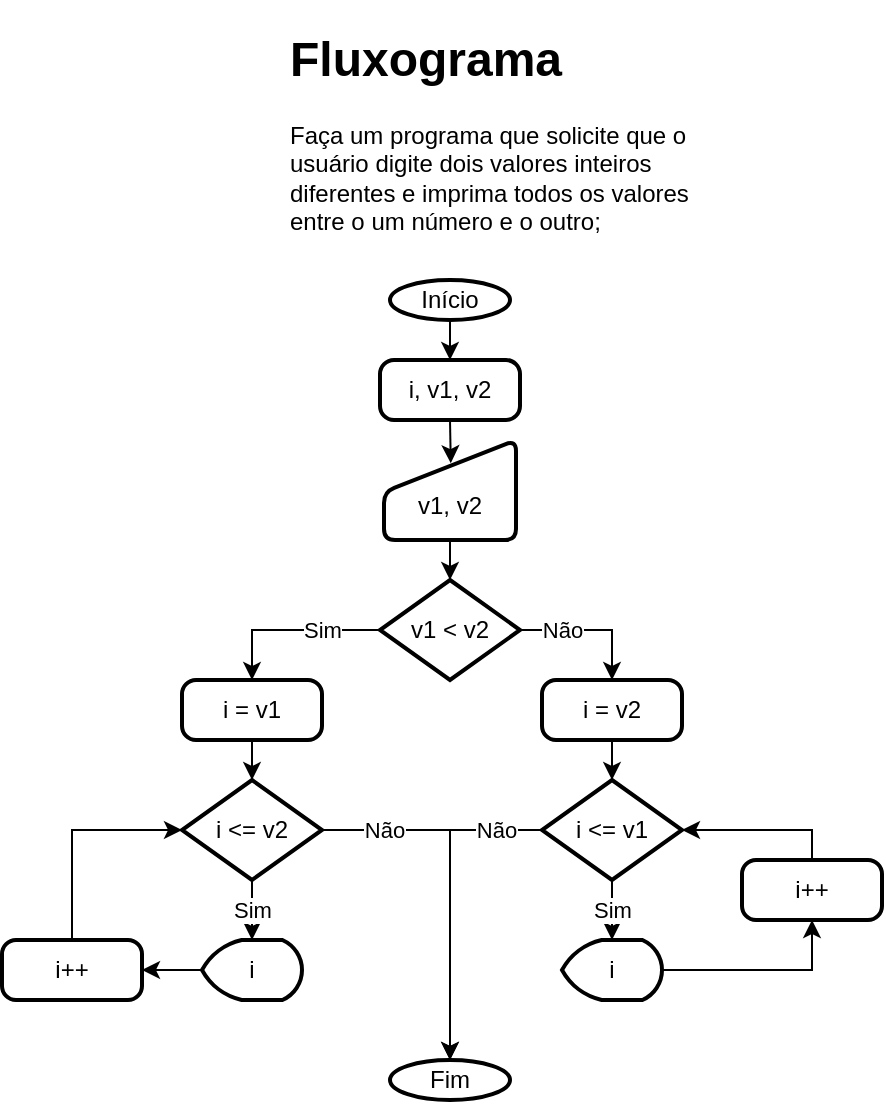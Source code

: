 <mxfile version="23.1.7" type="device">
  <diagram name="Página-1" id="HywAWnOtGF0BsKd9ol2O">
    <mxGraphModel dx="819" dy="446" grid="1" gridSize="10" guides="1" tooltips="1" connect="1" arrows="1" fold="1" page="1" pageScale="1" pageWidth="827" pageHeight="1169" math="0" shadow="0">
      <root>
        <mxCell id="0" />
        <mxCell id="1" parent="0" />
        <mxCell id="TKPtklyjMfGdLKc8OTxB-3" value="&lt;h1&gt;Fluxograma&lt;/h1&gt;&lt;p&gt;&lt;/p&gt;Faça um programa que solicite que o usuário digite dois valores inteiros diferentes e imprima todos os valores entre o um número e o outro;" style="text;html=1;spacing=5;spacingTop=-20;whiteSpace=wrap;overflow=hidden;rounded=0;" vertex="1" parent="1">
          <mxGeometry x="299" y="40" width="230" height="110" as="geometry" />
        </mxCell>
        <mxCell id="TKPtklyjMfGdLKc8OTxB-8" style="edgeStyle=orthogonalEdgeStyle;rounded=0;orthogonalLoop=1;jettySize=auto;html=1;exitX=0.5;exitY=1;exitDx=0;exitDy=0;exitPerimeter=0;entryX=0.5;entryY=0;entryDx=0;entryDy=0;" edge="1" parent="1" source="TKPtklyjMfGdLKc8OTxB-4" target="TKPtklyjMfGdLKc8OTxB-5">
          <mxGeometry relative="1" as="geometry" />
        </mxCell>
        <mxCell id="TKPtklyjMfGdLKc8OTxB-4" value="Início" style="strokeWidth=2;html=1;shape=mxgraph.flowchart.start_1;whiteSpace=wrap;" vertex="1" parent="1">
          <mxGeometry x="354" y="170" width="60" height="20" as="geometry" />
        </mxCell>
        <mxCell id="TKPtklyjMfGdLKc8OTxB-5" value="i, v1, v2" style="rounded=1;whiteSpace=wrap;html=1;absoluteArcSize=1;arcSize=14;strokeWidth=2;" vertex="1" parent="1">
          <mxGeometry x="349" y="210" width="70" height="30" as="geometry" />
        </mxCell>
        <mxCell id="TKPtklyjMfGdLKc8OTxB-6" value="&lt;br&gt;v1, v2" style="html=1;strokeWidth=2;shape=manualInput;whiteSpace=wrap;rounded=1;size=26;arcSize=11;" vertex="1" parent="1">
          <mxGeometry x="351" y="250" width="66" height="50" as="geometry" />
        </mxCell>
        <mxCell id="TKPtklyjMfGdLKc8OTxB-11" value="Sim" style="edgeStyle=orthogonalEdgeStyle;rounded=0;orthogonalLoop=1;jettySize=auto;html=1;exitX=0;exitY=0.5;exitDx=0;exitDy=0;exitPerimeter=0;entryX=0.5;entryY=0;entryDx=0;entryDy=0;" edge="1" parent="1" source="TKPtklyjMfGdLKc8OTxB-7" target="TKPtklyjMfGdLKc8OTxB-12">
          <mxGeometry x="-0.348" relative="1" as="geometry">
            <mxPoint x="290" y="345.2" as="targetPoint" />
            <mxPoint as="offset" />
          </mxGeometry>
        </mxCell>
        <mxCell id="TKPtklyjMfGdLKc8OTxB-22" value="Não" style="edgeStyle=orthogonalEdgeStyle;rounded=0;orthogonalLoop=1;jettySize=auto;html=1;exitX=1;exitY=0.5;exitDx=0;exitDy=0;exitPerimeter=0;entryX=0.5;entryY=0;entryDx=0;entryDy=0;" edge="1" parent="1" source="TKPtklyjMfGdLKc8OTxB-7" target="TKPtklyjMfGdLKc8OTxB-23">
          <mxGeometry x="-0.408" relative="1" as="geometry">
            <mxPoint x="500" y="345.2" as="targetPoint" />
            <mxPoint as="offset" />
          </mxGeometry>
        </mxCell>
        <mxCell id="TKPtklyjMfGdLKc8OTxB-7" value="v1 &amp;lt; v2" style="strokeWidth=2;html=1;shape=mxgraph.flowchart.decision;whiteSpace=wrap;" vertex="1" parent="1">
          <mxGeometry x="349" y="320" width="70" height="50" as="geometry" />
        </mxCell>
        <mxCell id="TKPtklyjMfGdLKc8OTxB-9" style="edgeStyle=orthogonalEdgeStyle;rounded=0;orthogonalLoop=1;jettySize=auto;html=1;exitX=0.5;exitY=1;exitDx=0;exitDy=0;entryX=0.506;entryY=0.232;entryDx=0;entryDy=0;entryPerimeter=0;" edge="1" parent="1" source="TKPtklyjMfGdLKc8OTxB-5" target="TKPtklyjMfGdLKc8OTxB-6">
          <mxGeometry relative="1" as="geometry" />
        </mxCell>
        <mxCell id="TKPtklyjMfGdLKc8OTxB-10" style="edgeStyle=orthogonalEdgeStyle;rounded=0;orthogonalLoop=1;jettySize=auto;html=1;exitX=0.5;exitY=1;exitDx=0;exitDy=0;entryX=0.5;entryY=0;entryDx=0;entryDy=0;entryPerimeter=0;" edge="1" parent="1" source="TKPtklyjMfGdLKc8OTxB-6" target="TKPtklyjMfGdLKc8OTxB-7">
          <mxGeometry relative="1" as="geometry" />
        </mxCell>
        <mxCell id="TKPtklyjMfGdLKc8OTxB-12" value="i = v1" style="rounded=1;whiteSpace=wrap;html=1;absoluteArcSize=1;arcSize=14;strokeWidth=2;" vertex="1" parent="1">
          <mxGeometry x="250" y="370" width="70" height="30" as="geometry" />
        </mxCell>
        <mxCell id="TKPtklyjMfGdLKc8OTxB-20" value="Não" style="edgeStyle=orthogonalEdgeStyle;rounded=0;orthogonalLoop=1;jettySize=auto;html=1;exitX=1;exitY=0.5;exitDx=0;exitDy=0;exitPerimeter=0;entryX=0.5;entryY=0;entryDx=0;entryDy=0;entryPerimeter=0;" edge="1" parent="1" source="TKPtklyjMfGdLKc8OTxB-13" target="TKPtklyjMfGdLKc8OTxB-21">
          <mxGeometry x="-0.654" relative="1" as="geometry">
            <mxPoint x="360" y="520" as="targetPoint" />
            <mxPoint as="offset" />
          </mxGeometry>
        </mxCell>
        <mxCell id="TKPtklyjMfGdLKc8OTxB-13" value="i &amp;lt;= v2" style="strokeWidth=2;html=1;shape=mxgraph.flowchart.decision;whiteSpace=wrap;" vertex="1" parent="1">
          <mxGeometry x="250" y="420" width="70" height="50" as="geometry" />
        </mxCell>
        <mxCell id="TKPtklyjMfGdLKc8OTxB-14" value="i++" style="rounded=1;whiteSpace=wrap;html=1;absoluteArcSize=1;arcSize=14;strokeWidth=2;" vertex="1" parent="1">
          <mxGeometry x="160" y="500" width="70" height="30" as="geometry" />
        </mxCell>
        <mxCell id="TKPtklyjMfGdLKc8OTxB-17" style="edgeStyle=orthogonalEdgeStyle;rounded=0;orthogonalLoop=1;jettySize=auto;html=1;exitX=0;exitY=0.5;exitDx=0;exitDy=0;exitPerimeter=0;entryX=1;entryY=0.5;entryDx=0;entryDy=0;" edge="1" parent="1" source="TKPtklyjMfGdLKc8OTxB-15" target="TKPtklyjMfGdLKc8OTxB-14">
          <mxGeometry relative="1" as="geometry" />
        </mxCell>
        <mxCell id="TKPtklyjMfGdLKc8OTxB-15" value="i" style="strokeWidth=2;html=1;shape=mxgraph.flowchart.display;whiteSpace=wrap;" vertex="1" parent="1">
          <mxGeometry x="260" y="500" width="50" height="30" as="geometry" />
        </mxCell>
        <mxCell id="TKPtklyjMfGdLKc8OTxB-16" value="Sim" style="edgeStyle=orthogonalEdgeStyle;rounded=0;orthogonalLoop=1;jettySize=auto;html=1;exitX=0.5;exitY=1;exitDx=0;exitDy=0;exitPerimeter=0;entryX=0.5;entryY=0;entryDx=0;entryDy=0;entryPerimeter=0;" edge="1" parent="1" source="TKPtklyjMfGdLKc8OTxB-13" target="TKPtklyjMfGdLKc8OTxB-15">
          <mxGeometry relative="1" as="geometry" />
        </mxCell>
        <mxCell id="TKPtklyjMfGdLKc8OTxB-18" style="edgeStyle=orthogonalEdgeStyle;rounded=0;orthogonalLoop=1;jettySize=auto;html=1;exitX=0.5;exitY=0;exitDx=0;exitDy=0;entryX=0;entryY=0.5;entryDx=0;entryDy=0;entryPerimeter=0;" edge="1" parent="1" source="TKPtklyjMfGdLKc8OTxB-14" target="TKPtklyjMfGdLKc8OTxB-13">
          <mxGeometry relative="1" as="geometry" />
        </mxCell>
        <mxCell id="TKPtklyjMfGdLKc8OTxB-19" style="edgeStyle=orthogonalEdgeStyle;rounded=0;orthogonalLoop=1;jettySize=auto;html=1;exitX=0.5;exitY=1;exitDx=0;exitDy=0;entryX=0.5;entryY=0;entryDx=0;entryDy=0;entryPerimeter=0;" edge="1" parent="1" source="TKPtklyjMfGdLKc8OTxB-12" target="TKPtklyjMfGdLKc8OTxB-13">
          <mxGeometry relative="1" as="geometry" />
        </mxCell>
        <mxCell id="TKPtklyjMfGdLKc8OTxB-21" value="Fim" style="strokeWidth=2;html=1;shape=mxgraph.flowchart.start_1;whiteSpace=wrap;" vertex="1" parent="1">
          <mxGeometry x="354" y="560" width="60" height="20" as="geometry" />
        </mxCell>
        <mxCell id="TKPtklyjMfGdLKc8OTxB-23" value="i = v2" style="rounded=1;whiteSpace=wrap;html=1;absoluteArcSize=1;arcSize=14;strokeWidth=2;" vertex="1" parent="1">
          <mxGeometry x="430" y="370" width="70" height="30" as="geometry" />
        </mxCell>
        <mxCell id="TKPtklyjMfGdLKc8OTxB-25" value="i &amp;lt;= v1" style="strokeWidth=2;html=1;shape=mxgraph.flowchart.decision;whiteSpace=wrap;" vertex="1" parent="1">
          <mxGeometry x="430" y="420" width="70" height="50" as="geometry" />
        </mxCell>
        <mxCell id="TKPtklyjMfGdLKc8OTxB-26" value="i++" style="rounded=1;whiteSpace=wrap;html=1;absoluteArcSize=1;arcSize=14;strokeWidth=2;" vertex="1" parent="1">
          <mxGeometry x="530" y="460" width="70" height="30" as="geometry" />
        </mxCell>
        <mxCell id="TKPtklyjMfGdLKc8OTxB-27" style="edgeStyle=orthogonalEdgeStyle;rounded=0;orthogonalLoop=1;jettySize=auto;html=1;exitX=1;exitY=0.5;exitDx=0;exitDy=0;exitPerimeter=0;entryX=0.5;entryY=1;entryDx=0;entryDy=0;" edge="1" source="TKPtklyjMfGdLKc8OTxB-28" target="TKPtklyjMfGdLKc8OTxB-26" parent="1">
          <mxGeometry relative="1" as="geometry">
            <mxPoint x="430" y="570" as="sourcePoint" />
            <mxPoint x="594" y="550" as="targetPoint" />
          </mxGeometry>
        </mxCell>
        <mxCell id="TKPtklyjMfGdLKc8OTxB-28" value="i" style="strokeWidth=2;html=1;shape=mxgraph.flowchart.display;whiteSpace=wrap;" vertex="1" parent="1">
          <mxGeometry x="440" y="500" width="50" height="30" as="geometry" />
        </mxCell>
        <mxCell id="TKPtklyjMfGdLKc8OTxB-29" value="Sim" style="edgeStyle=orthogonalEdgeStyle;rounded=0;orthogonalLoop=1;jettySize=auto;html=1;exitX=0.5;exitY=1;exitDx=0;exitDy=0;exitPerimeter=0;entryX=0.5;entryY=0;entryDx=0;entryDy=0;entryPerimeter=0;" edge="1" source="TKPtklyjMfGdLKc8OTxB-25" target="TKPtklyjMfGdLKc8OTxB-28" parent="1">
          <mxGeometry relative="1" as="geometry" />
        </mxCell>
        <mxCell id="TKPtklyjMfGdLKc8OTxB-31" style="edgeStyle=orthogonalEdgeStyle;rounded=0;orthogonalLoop=1;jettySize=auto;html=1;exitX=0.5;exitY=1;exitDx=0;exitDy=0;entryX=0.5;entryY=0;entryDx=0;entryDy=0;entryPerimeter=0;" edge="1" source="TKPtklyjMfGdLKc8OTxB-23" target="TKPtklyjMfGdLKc8OTxB-25" parent="1">
          <mxGeometry relative="1" as="geometry" />
        </mxCell>
        <mxCell id="TKPtklyjMfGdLKc8OTxB-33" style="edgeStyle=orthogonalEdgeStyle;rounded=0;orthogonalLoop=1;jettySize=auto;html=1;exitX=0.5;exitY=0;exitDx=0;exitDy=0;entryX=1;entryY=0.5;entryDx=0;entryDy=0;entryPerimeter=0;" edge="1" parent="1" source="TKPtklyjMfGdLKc8OTxB-26" target="TKPtklyjMfGdLKc8OTxB-25">
          <mxGeometry relative="1" as="geometry">
            <Array as="points">
              <mxPoint x="565" y="445" />
            </Array>
          </mxGeometry>
        </mxCell>
        <mxCell id="TKPtklyjMfGdLKc8OTxB-34" value="Não" style="edgeStyle=orthogonalEdgeStyle;rounded=0;orthogonalLoop=1;jettySize=auto;html=1;exitX=0;exitY=0.5;exitDx=0;exitDy=0;exitPerimeter=0;entryX=0.5;entryY=0;entryDx=0;entryDy=0;entryPerimeter=0;" edge="1" parent="1" source="TKPtklyjMfGdLKc8OTxB-25" target="TKPtklyjMfGdLKc8OTxB-21">
          <mxGeometry x="-0.716" relative="1" as="geometry">
            <mxPoint as="offset" />
          </mxGeometry>
        </mxCell>
      </root>
    </mxGraphModel>
  </diagram>
</mxfile>
